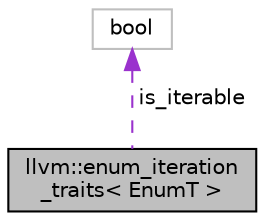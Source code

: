 digraph "llvm::enum_iteration_traits&lt; EnumT &gt;"
{
 // LATEX_PDF_SIZE
  bgcolor="transparent";
  edge [fontname="Helvetica",fontsize="10",labelfontname="Helvetica",labelfontsize="10"];
  node [fontname="Helvetica",fontsize="10",shape=record];
  Node1 [label="llvm::enum_iteration\l_traits\< EnumT \>",height=0.2,width=0.4,color="black", fillcolor="grey75", style="filled", fontcolor="black",tooltip=" "];
  Node2 -> Node1 [dir="back",color="darkorchid3",fontsize="10",style="dashed",label=" is_iterable" ,fontname="Helvetica"];
  Node2 [label="bool",height=0.2,width=0.4,color="grey75",tooltip=" "];
}
